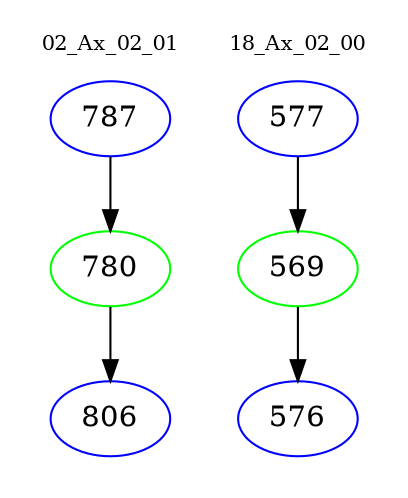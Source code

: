 digraph{
subgraph cluster_0 {
color = white
label = "02_Ax_02_01";
fontsize=10;
T0_787 [label="787", color="blue"]
T0_787 -> T0_780 [color="black"]
T0_780 [label="780", color="green"]
T0_780 -> T0_806 [color="black"]
T0_806 [label="806", color="blue"]
}
subgraph cluster_1 {
color = white
label = "18_Ax_02_00";
fontsize=10;
T1_577 [label="577", color="blue"]
T1_577 -> T1_569 [color="black"]
T1_569 [label="569", color="green"]
T1_569 -> T1_576 [color="black"]
T1_576 [label="576", color="blue"]
}
}
